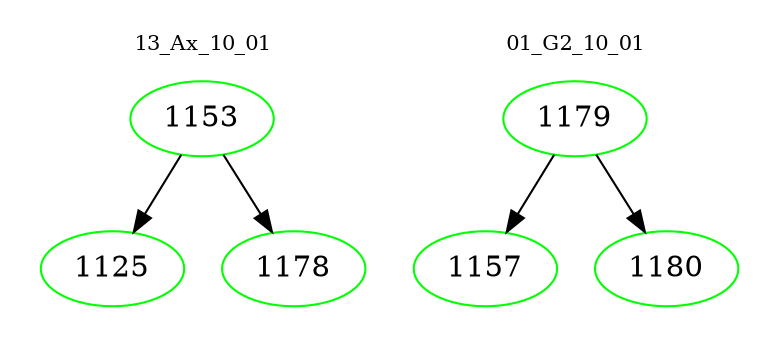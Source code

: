 digraph{
subgraph cluster_0 {
color = white
label = "13_Ax_10_01";
fontsize=10;
T0_1153 [label="1153", color="green"]
T0_1153 -> T0_1125 [color="black"]
T0_1125 [label="1125", color="green"]
T0_1153 -> T0_1178 [color="black"]
T0_1178 [label="1178", color="green"]
}
subgraph cluster_1 {
color = white
label = "01_G2_10_01";
fontsize=10;
T1_1179 [label="1179", color="green"]
T1_1179 -> T1_1157 [color="black"]
T1_1157 [label="1157", color="green"]
T1_1179 -> T1_1180 [color="black"]
T1_1180 [label="1180", color="green"]
}
}
